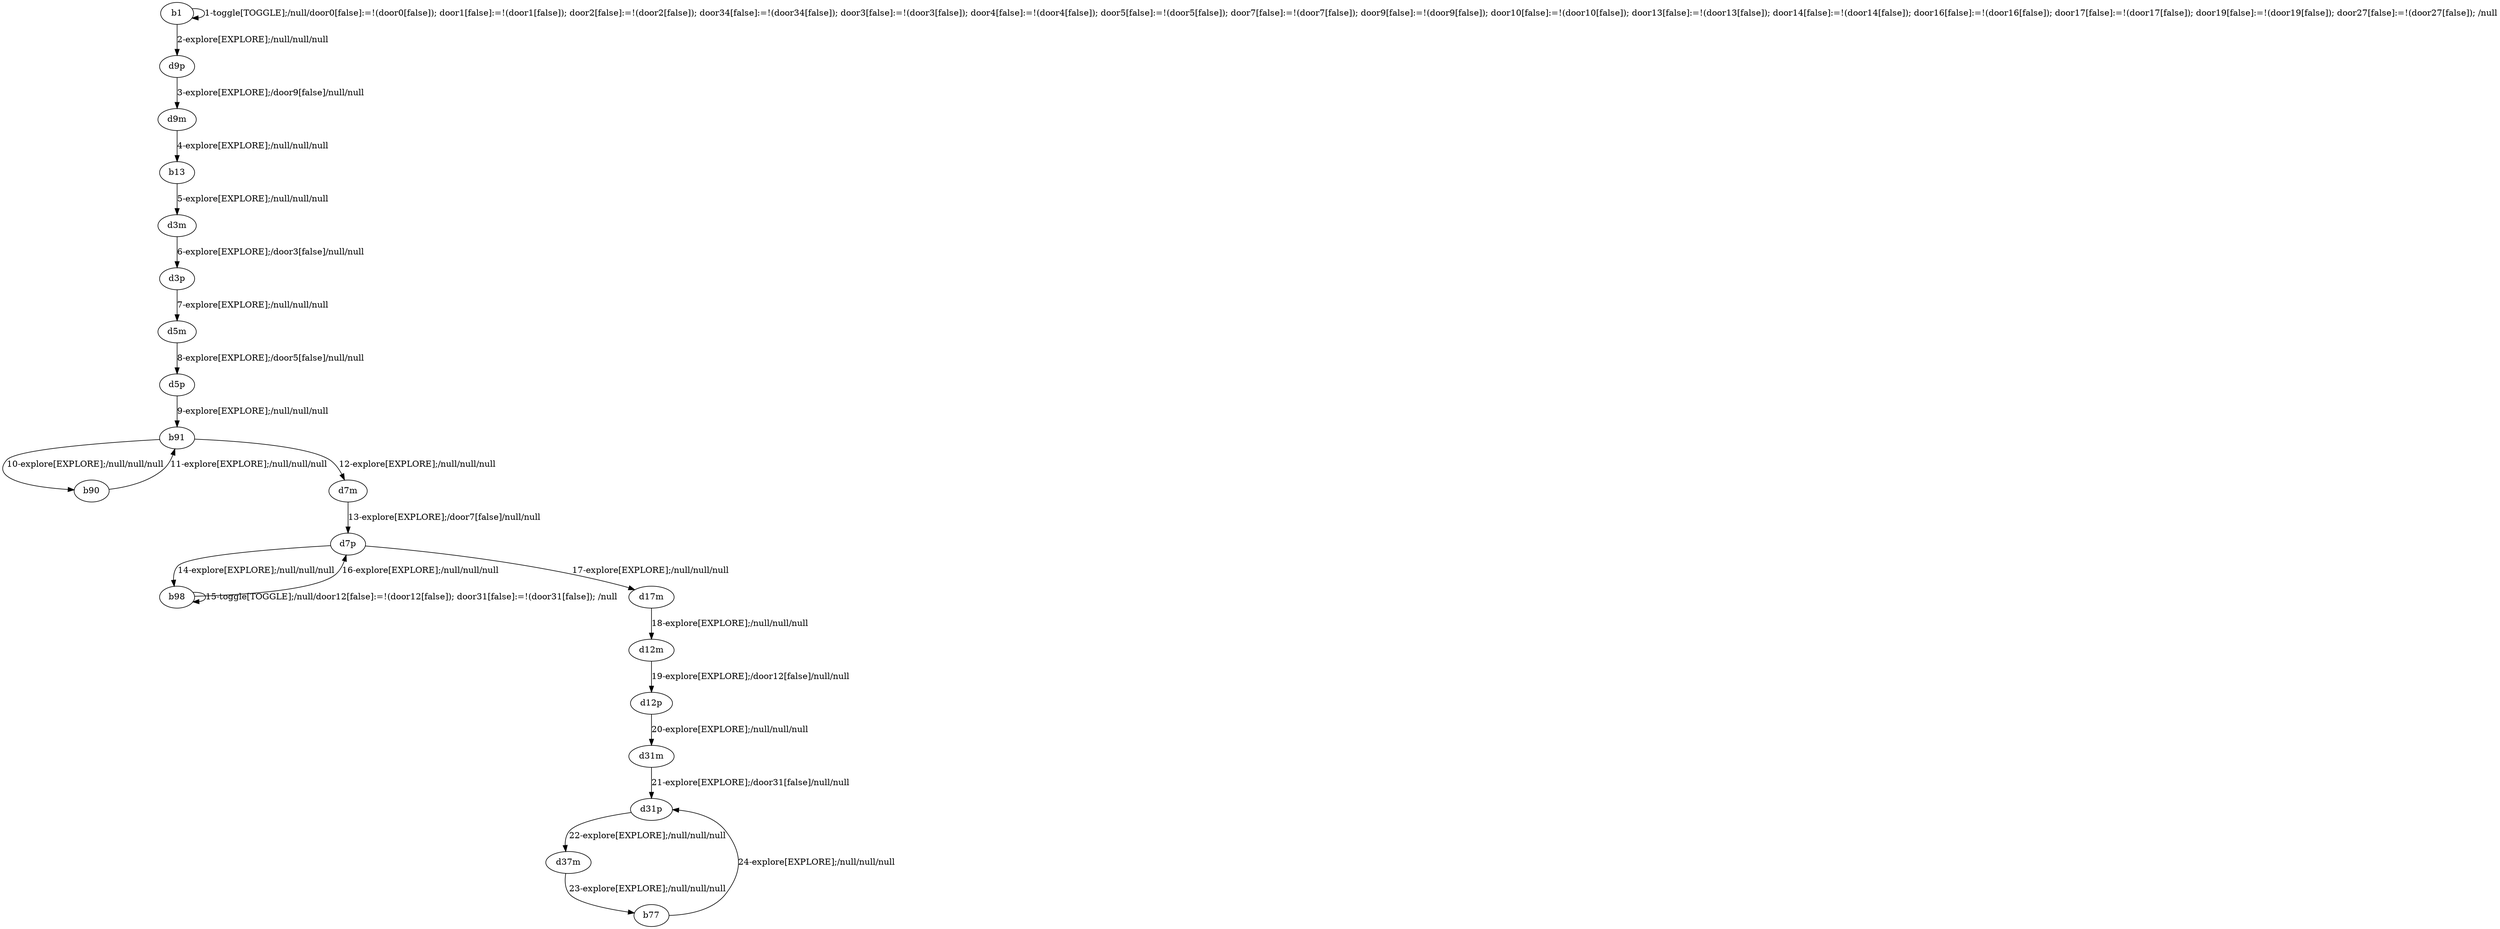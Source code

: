# Total number of goals covered by this test: 2
# d37m --> b77
# b77 --> d31p

digraph g {
"b1" -> "b1" [label = "1-toggle[TOGGLE];/null/door0[false]:=!(door0[false]); door1[false]:=!(door1[false]); door2[false]:=!(door2[false]); door34[false]:=!(door34[false]); door3[false]:=!(door3[false]); door4[false]:=!(door4[false]); door5[false]:=!(door5[false]); door7[false]:=!(door7[false]); door9[false]:=!(door9[false]); door10[false]:=!(door10[false]); door13[false]:=!(door13[false]); door14[false]:=!(door14[false]); door16[false]:=!(door16[false]); door17[false]:=!(door17[false]); door19[false]:=!(door19[false]); door27[false]:=!(door27[false]); /null"];
"b1" -> "d9p" [label = "2-explore[EXPLORE];/null/null/null"];
"d9p" -> "d9m" [label = "3-explore[EXPLORE];/door9[false]/null/null"];
"d9m" -> "b13" [label = "4-explore[EXPLORE];/null/null/null"];
"b13" -> "d3m" [label = "5-explore[EXPLORE];/null/null/null"];
"d3m" -> "d3p" [label = "6-explore[EXPLORE];/door3[false]/null/null"];
"d3p" -> "d5m" [label = "7-explore[EXPLORE];/null/null/null"];
"d5m" -> "d5p" [label = "8-explore[EXPLORE];/door5[false]/null/null"];
"d5p" -> "b91" [label = "9-explore[EXPLORE];/null/null/null"];
"b91" -> "b90" [label = "10-explore[EXPLORE];/null/null/null"];
"b90" -> "b91" [label = "11-explore[EXPLORE];/null/null/null"];
"b91" -> "d7m" [label = "12-explore[EXPLORE];/null/null/null"];
"d7m" -> "d7p" [label = "13-explore[EXPLORE];/door7[false]/null/null"];
"d7p" -> "b98" [label = "14-explore[EXPLORE];/null/null/null"];
"b98" -> "b98" [label = "15-toggle[TOGGLE];/null/door12[false]:=!(door12[false]); door31[false]:=!(door31[false]); /null"];
"b98" -> "d7p" [label = "16-explore[EXPLORE];/null/null/null"];
"d7p" -> "d17m" [label = "17-explore[EXPLORE];/null/null/null"];
"d17m" -> "d12m" [label = "18-explore[EXPLORE];/null/null/null"];
"d12m" -> "d12p" [label = "19-explore[EXPLORE];/door12[false]/null/null"];
"d12p" -> "d31m" [label = "20-explore[EXPLORE];/null/null/null"];
"d31m" -> "d31p" [label = "21-explore[EXPLORE];/door31[false]/null/null"];
"d31p" -> "d37m" [label = "22-explore[EXPLORE];/null/null/null"];
"d37m" -> "b77" [label = "23-explore[EXPLORE];/null/null/null"];
"b77" -> "d31p" [label = "24-explore[EXPLORE];/null/null/null"];
}